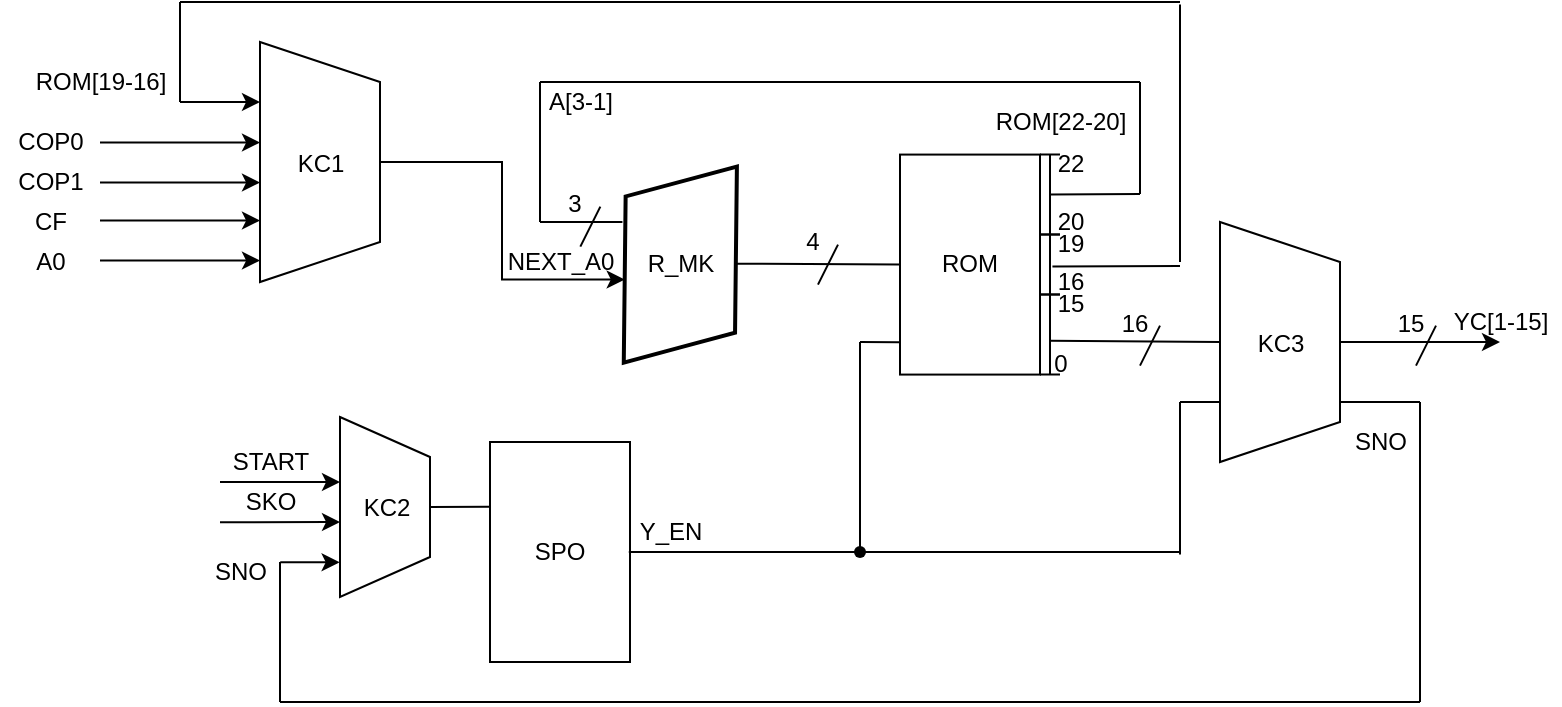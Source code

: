 <mxfile version="18.1.2" type="github">
  <diagram id="-gdg9htdJJ3zSSXaxXA8" name="Page-1">
    <mxGraphModel dx="978" dy="918" grid="0" gridSize="10" guides="1" tooltips="1" connect="1" arrows="1" fold="1" page="0" pageScale="1" pageWidth="827" pageHeight="1169" math="0" shadow="0">
      <root>
        <mxCell id="0" />
        <mxCell id="1" parent="0" />
        <mxCell id="AwsAyfKVxBf3ktl2MzY7-2" value="" style="shape=parallelogram;html=1;strokeWidth=2;perimeter=parallelogramPerimeter;whiteSpace=wrap;rounded=1;arcSize=0;size=0.28;rotation=-15;" vertex="1" parent="1">
          <mxGeometry x="310.17" y="-28.71" width="80" height="80" as="geometry" />
        </mxCell>
        <mxCell id="AwsAyfKVxBf3ktl2MzY7-3" value="R_MK" style="text;html=1;align=center;verticalAlign=middle;resizable=0;points=[];autosize=1;strokeColor=none;fillColor=none;" vertex="1" parent="1">
          <mxGeometry x="325.17" y="1.29" width="50" height="20" as="geometry" />
        </mxCell>
        <mxCell id="AwsAyfKVxBf3ktl2MzY7-4" value="" style="shape=trapezoid;perimeter=trapezoidPerimeter;whiteSpace=wrap;html=1;fixedSize=1;rotation=90;" vertex="1" parent="1">
          <mxGeometry x="110" y="-70" width="120" height="60" as="geometry" />
        </mxCell>
        <mxCell id="AwsAyfKVxBf3ktl2MzY7-5" value="KC1" style="text;html=1;align=center;verticalAlign=middle;resizable=0;points=[];autosize=1;strokeColor=none;fillColor=none;" vertex="1" parent="1">
          <mxGeometry x="150" y="-48.71" width="40" height="20" as="geometry" />
        </mxCell>
        <mxCell id="AwsAyfKVxBf3ktl2MzY7-6" value="" style="edgeStyle=elbowEdgeStyle;elbow=horizontal;endArrow=classic;html=1;rounded=0;exitX=0.5;exitY=0;exitDx=0;exitDy=0;entryX=0;entryY=0.5;entryDx=0;entryDy=0;" edge="1" parent="1" source="AwsAyfKVxBf3ktl2MzY7-4" target="AwsAyfKVxBf3ktl2MzY7-2">
          <mxGeometry width="50" height="50" relative="1" as="geometry">
            <mxPoint x="210" y="-40" as="sourcePoint" />
            <mxPoint x="260" y="-90" as="targetPoint" />
          </mxGeometry>
        </mxCell>
        <mxCell id="AwsAyfKVxBf3ktl2MzY7-7" value="NEXT_A0" style="text;html=1;align=center;verticalAlign=middle;resizable=0;points=[];autosize=1;strokeColor=none;fillColor=none;" vertex="1" parent="1">
          <mxGeometry x="255" width="70" height="20" as="geometry" />
        </mxCell>
        <mxCell id="AwsAyfKVxBf3ktl2MzY7-9" value="ROM" style="rounded=0;whiteSpace=wrap;html=1;" vertex="1" parent="1">
          <mxGeometry x="460" y="-43.71" width="70" height="110" as="geometry" />
        </mxCell>
        <mxCell id="AwsAyfKVxBf3ktl2MzY7-10" value="" style="endArrow=none;html=1;rounded=0;exitX=0.832;exitY=0.583;exitDx=0;exitDy=0;entryX=0;entryY=0.5;entryDx=0;entryDy=0;exitPerimeter=0;" edge="1" parent="1" source="AwsAyfKVxBf3ktl2MzY7-2" target="AwsAyfKVxBf3ktl2MzY7-9">
          <mxGeometry width="50" height="50" relative="1" as="geometry">
            <mxPoint x="410" y="100" as="sourcePoint" />
            <mxPoint x="460" y="50" as="targetPoint" />
          </mxGeometry>
        </mxCell>
        <mxCell id="AwsAyfKVxBf3ktl2MzY7-11" value="" style="endArrow=none;html=1;rounded=0;fontFamily=Helvetica;fontSize=18;" edge="1" parent="1">
          <mxGeometry width="50" height="50" relative="1" as="geometry">
            <mxPoint x="419.0" y="21.29" as="sourcePoint" />
            <mxPoint x="429.0" y="1.29" as="targetPoint" />
          </mxGeometry>
        </mxCell>
        <mxCell id="AwsAyfKVxBf3ktl2MzY7-12" value="4" style="text;html=1;align=center;verticalAlign=middle;resizable=0;points=[];autosize=1;strokeColor=none;fillColor=none;" vertex="1" parent="1">
          <mxGeometry x="406" y="-9.71" width="20" height="20" as="geometry" />
        </mxCell>
        <mxCell id="AwsAyfKVxBf3ktl2MzY7-13" value="" style="shape=crossbar;whiteSpace=wrap;html=1;rounded=1;direction=south;" vertex="1" parent="1">
          <mxGeometry x="530" y="-43.71" width="10" height="40" as="geometry" />
        </mxCell>
        <mxCell id="AwsAyfKVxBf3ktl2MzY7-14" value="22" style="text;html=1;align=center;verticalAlign=middle;resizable=0;points=[];autosize=1;strokeColor=none;fillColor=none;" vertex="1" parent="1">
          <mxGeometry x="530" y="-48.71" width="30" height="20" as="geometry" />
        </mxCell>
        <mxCell id="AwsAyfKVxBf3ktl2MzY7-15" value="20" style="text;html=1;align=center;verticalAlign=middle;resizable=0;points=[];autosize=1;strokeColor=none;fillColor=none;" vertex="1" parent="1">
          <mxGeometry x="530" y="-20" width="30" height="20" as="geometry" />
        </mxCell>
        <mxCell id="AwsAyfKVxBf3ktl2MzY7-16" value="" style="shape=crossbar;whiteSpace=wrap;html=1;rounded=1;direction=south;" vertex="1" parent="1">
          <mxGeometry x="530" y="26.29" width="10" height="40" as="geometry" />
        </mxCell>
        <mxCell id="AwsAyfKVxBf3ktl2MzY7-17" value="15" style="text;html=1;align=center;verticalAlign=middle;resizable=0;points=[];autosize=1;strokeColor=none;fillColor=none;" vertex="1" parent="1">
          <mxGeometry x="530" y="21.29" width="30" height="20" as="geometry" />
        </mxCell>
        <mxCell id="AwsAyfKVxBf3ktl2MzY7-18" value="0" style="text;html=1;align=center;verticalAlign=middle;resizable=0;points=[];autosize=1;strokeColor=none;fillColor=none;" vertex="1" parent="1">
          <mxGeometry x="530" y="51.29" width="20" height="20" as="geometry" />
        </mxCell>
        <mxCell id="AwsAyfKVxBf3ktl2MzY7-19" value="" style="shape=trapezoid;perimeter=trapezoidPerimeter;whiteSpace=wrap;html=1;fixedSize=1;rotation=90;" vertex="1" parent="1">
          <mxGeometry x="590" y="20" width="120" height="60" as="geometry" />
        </mxCell>
        <mxCell id="AwsAyfKVxBf3ktl2MzY7-20" value="KC3" style="text;html=1;align=center;verticalAlign=middle;resizable=0;points=[];autosize=1;strokeColor=none;fillColor=none;" vertex="1" parent="1">
          <mxGeometry x="630" y="41.29" width="40" height="20" as="geometry" />
        </mxCell>
        <mxCell id="AwsAyfKVxBf3ktl2MzY7-21" value="" style="endArrow=none;html=1;rounded=0;exitX=0.576;exitY=0.512;exitDx=0;exitDy=0;entryX=0.5;entryY=1;entryDx=0;entryDy=0;exitPerimeter=0;" edge="1" parent="1" source="AwsAyfKVxBf3ktl2MzY7-16" target="AwsAyfKVxBf3ktl2MzY7-19">
          <mxGeometry width="50" height="50" relative="1" as="geometry">
            <mxPoint x="387.544" y="20.83" as="sourcePoint" />
            <mxPoint x="470" y="21.29" as="targetPoint" />
          </mxGeometry>
        </mxCell>
        <mxCell id="AwsAyfKVxBf3ktl2MzY7-22" value="" style="endArrow=none;html=1;rounded=0;fontFamily=Helvetica;fontSize=18;" edge="1" parent="1">
          <mxGeometry width="50" height="50" relative="1" as="geometry">
            <mxPoint x="580.0" y="61.79" as="sourcePoint" />
            <mxPoint x="590.0" y="41.79" as="targetPoint" />
          </mxGeometry>
        </mxCell>
        <mxCell id="AwsAyfKVxBf3ktl2MzY7-23" value="16" style="text;html=1;align=center;verticalAlign=middle;resizable=0;points=[];autosize=1;strokeColor=none;fillColor=none;" vertex="1" parent="1">
          <mxGeometry x="562" y="30.79" width="30" height="20" as="geometry" />
        </mxCell>
        <mxCell id="AwsAyfKVxBf3ktl2MzY7-24" value="" style="endArrow=classic;html=1;rounded=0;exitX=0.5;exitY=0;exitDx=0;exitDy=0;" edge="1" parent="1" source="AwsAyfKVxBf3ktl2MzY7-19">
          <mxGeometry width="50" height="50" relative="1" as="geometry">
            <mxPoint x="640" y="100" as="sourcePoint" />
            <mxPoint x="760" y="50" as="targetPoint" />
          </mxGeometry>
        </mxCell>
        <mxCell id="AwsAyfKVxBf3ktl2MzY7-25" value="" style="endArrow=none;html=1;rounded=0;fontFamily=Helvetica;fontSize=18;" edge="1" parent="1">
          <mxGeometry width="50" height="50" relative="1" as="geometry">
            <mxPoint x="718.0" y="61.79" as="sourcePoint" />
            <mxPoint x="728.0" y="41.79" as="targetPoint" />
          </mxGeometry>
        </mxCell>
        <mxCell id="AwsAyfKVxBf3ktl2MzY7-26" value="15" style="text;html=1;align=center;verticalAlign=middle;resizable=0;points=[];autosize=1;strokeColor=none;fillColor=none;" vertex="1" parent="1">
          <mxGeometry x="700" y="30.79" width="30" height="20" as="geometry" />
        </mxCell>
        <mxCell id="AwsAyfKVxBf3ktl2MzY7-27" value="YC[1-15]" style="text;html=1;align=center;verticalAlign=middle;resizable=0;points=[];autosize=1;strokeColor=none;fillColor=none;" vertex="1" parent="1">
          <mxGeometry x="730" y="30.29" width="60" height="20" as="geometry" />
        </mxCell>
        <mxCell id="AwsAyfKVxBf3ktl2MzY7-28" value="" style="endArrow=none;html=1;rounded=0;entryX=0.5;entryY=0.5;entryDx=0;entryDy=0;entryPerimeter=0;" edge="1" parent="1" target="AwsAyfKVxBf3ktl2MzY7-13">
          <mxGeometry width="50" height="50" relative="1" as="geometry">
            <mxPoint x="580" y="-24" as="sourcePoint" />
            <mxPoint x="520" y="50" as="targetPoint" />
          </mxGeometry>
        </mxCell>
        <mxCell id="AwsAyfKVxBf3ktl2MzY7-29" value="" style="endArrow=none;html=1;rounded=0;" edge="1" parent="1">
          <mxGeometry width="50" height="50" relative="1" as="geometry">
            <mxPoint x="580" y="-80" as="sourcePoint" />
            <mxPoint x="580" y="-24" as="targetPoint" />
          </mxGeometry>
        </mxCell>
        <mxCell id="AwsAyfKVxBf3ktl2MzY7-30" value="" style="endArrow=none;html=1;rounded=0;" edge="1" parent="1">
          <mxGeometry width="50" height="50" relative="1" as="geometry">
            <mxPoint x="280" y="-80" as="sourcePoint" />
            <mxPoint x="580" y="-80" as="targetPoint" />
          </mxGeometry>
        </mxCell>
        <mxCell id="AwsAyfKVxBf3ktl2MzY7-31" value="" style="endArrow=none;html=1;rounded=0;" edge="1" parent="1">
          <mxGeometry width="50" height="50" relative="1" as="geometry">
            <mxPoint x="280" y="-80" as="sourcePoint" />
            <mxPoint x="280" y="-10" as="targetPoint" />
          </mxGeometry>
        </mxCell>
        <mxCell id="AwsAyfKVxBf3ktl2MzY7-32" value="" style="endArrow=none;html=1;rounded=0;entryX=0.219;entryY=0.15;entryDx=0;entryDy=0;entryPerimeter=0;" edge="1" parent="1" target="AwsAyfKVxBf3ktl2MzY7-2">
          <mxGeometry width="50" height="50" relative="1" as="geometry">
            <mxPoint x="280" y="-10" as="sourcePoint" />
            <mxPoint x="400" y="-30" as="targetPoint" />
          </mxGeometry>
        </mxCell>
        <mxCell id="AwsAyfKVxBf3ktl2MzY7-33" value="" style="endArrow=none;html=1;rounded=0;fontFamily=Helvetica;fontSize=18;" edge="1" parent="1">
          <mxGeometry width="50" height="50" relative="1" as="geometry">
            <mxPoint x="300.17" y="2.29" as="sourcePoint" />
            <mxPoint x="310.17" y="-17.71" as="targetPoint" />
          </mxGeometry>
        </mxCell>
        <mxCell id="AwsAyfKVxBf3ktl2MzY7-34" value="3" style="text;html=1;align=center;verticalAlign=middle;resizable=0;points=[];autosize=1;strokeColor=none;fillColor=none;" vertex="1" parent="1">
          <mxGeometry x="287.17" y="-28.71" width="20" height="20" as="geometry" />
        </mxCell>
        <mxCell id="AwsAyfKVxBf3ktl2MzY7-35" value="A[3-1]" style="text;html=1;align=center;verticalAlign=middle;resizable=0;points=[];autosize=1;strokeColor=none;fillColor=none;" vertex="1" parent="1">
          <mxGeometry x="275.17" y="-80" width="50" height="20" as="geometry" />
        </mxCell>
        <mxCell id="AwsAyfKVxBf3ktl2MzY7-36" value="" style="shape=crossbar;whiteSpace=wrap;html=1;rounded=1;direction=south;" vertex="1" parent="1">
          <mxGeometry x="530" y="-3.71" width="10" height="30" as="geometry" />
        </mxCell>
        <mxCell id="AwsAyfKVxBf3ktl2MzY7-37" value="19" style="text;html=1;align=center;verticalAlign=middle;resizable=0;points=[];autosize=1;strokeColor=none;fillColor=none;" vertex="1" parent="1">
          <mxGeometry x="530" y="-8.71" width="30" height="20" as="geometry" />
        </mxCell>
        <mxCell id="AwsAyfKVxBf3ktl2MzY7-38" value="16" style="text;html=1;align=center;verticalAlign=middle;resizable=0;points=[];autosize=1;strokeColor=none;fillColor=none;" vertex="1" parent="1">
          <mxGeometry x="530" y="10.29" width="30" height="20" as="geometry" />
        </mxCell>
        <mxCell id="AwsAyfKVxBf3ktl2MzY7-39" value="" style="endArrow=none;html=1;rounded=0;entryX=0.207;entryY=0.095;entryDx=0;entryDy=0;entryPerimeter=0;" edge="1" parent="1" target="AwsAyfKVxBf3ktl2MzY7-38">
          <mxGeometry width="50" height="50" relative="1" as="geometry">
            <mxPoint x="600" y="12" as="sourcePoint" />
            <mxPoint x="545" y="-13.71" as="targetPoint" />
          </mxGeometry>
        </mxCell>
        <mxCell id="AwsAyfKVxBf3ktl2MzY7-40" value="" style="endArrow=none;html=1;rounded=0;" edge="1" parent="1">
          <mxGeometry width="50" height="50" relative="1" as="geometry">
            <mxPoint x="600" y="-118.71" as="sourcePoint" />
            <mxPoint x="600" y="10" as="targetPoint" />
          </mxGeometry>
        </mxCell>
        <mxCell id="AwsAyfKVxBf3ktl2MzY7-41" value="" style="endArrow=none;html=1;rounded=0;" edge="1" parent="1">
          <mxGeometry width="50" height="50" relative="1" as="geometry">
            <mxPoint x="100" y="-120" as="sourcePoint" />
            <mxPoint x="600" y="-120" as="targetPoint" />
          </mxGeometry>
        </mxCell>
        <mxCell id="AwsAyfKVxBf3ktl2MzY7-42" value="" style="endArrow=none;html=1;rounded=0;" edge="1" parent="1">
          <mxGeometry width="50" height="50" relative="1" as="geometry">
            <mxPoint x="100" y="-120" as="sourcePoint" />
            <mxPoint x="100" y="-70" as="targetPoint" />
          </mxGeometry>
        </mxCell>
        <mxCell id="AwsAyfKVxBf3ktl2MzY7-43" value="" style="endArrow=classic;html=1;rounded=0;" edge="1" parent="1">
          <mxGeometry width="50" height="50" relative="1" as="geometry">
            <mxPoint x="100" y="-70" as="sourcePoint" />
            <mxPoint x="140" y="-70" as="targetPoint" />
          </mxGeometry>
        </mxCell>
        <mxCell id="AwsAyfKVxBf3ktl2MzY7-44" value="ROM[19-16]" style="text;html=1;align=center;verticalAlign=middle;resizable=0;points=[];autosize=1;strokeColor=none;fillColor=none;" vertex="1" parent="1">
          <mxGeometry x="20" y="-90" width="80" height="20" as="geometry" />
        </mxCell>
        <mxCell id="AwsAyfKVxBf3ktl2MzY7-45" value="" style="endArrow=classic;html=1;rounded=0;exitX=0.5;exitY=0;exitDx=0;exitDy=0;" edge="1" parent="1">
          <mxGeometry width="50" height="50" relative="1" as="geometry">
            <mxPoint x="60" y="-49.71" as="sourcePoint" />
            <mxPoint x="140" y="-49.71" as="targetPoint" />
          </mxGeometry>
        </mxCell>
        <mxCell id="AwsAyfKVxBf3ktl2MzY7-46" value="" style="endArrow=classic;html=1;rounded=0;exitX=0.5;exitY=0;exitDx=0;exitDy=0;" edge="1" parent="1">
          <mxGeometry width="50" height="50" relative="1" as="geometry">
            <mxPoint x="60" y="-29.71" as="sourcePoint" />
            <mxPoint x="140" y="-29.71" as="targetPoint" />
          </mxGeometry>
        </mxCell>
        <mxCell id="AwsAyfKVxBf3ktl2MzY7-47" value="" style="endArrow=classic;html=1;rounded=0;exitX=0.5;exitY=0;exitDx=0;exitDy=0;" edge="1" parent="1">
          <mxGeometry width="50" height="50" relative="1" as="geometry">
            <mxPoint x="60" y="-10.71" as="sourcePoint" />
            <mxPoint x="140" y="-10.71" as="targetPoint" />
          </mxGeometry>
        </mxCell>
        <mxCell id="AwsAyfKVxBf3ktl2MzY7-48" value="" style="endArrow=classic;html=1;rounded=0;exitX=0.5;exitY=0;exitDx=0;exitDy=0;" edge="1" parent="1">
          <mxGeometry width="50" height="50" relative="1" as="geometry">
            <mxPoint x="60" y="9.29" as="sourcePoint" />
            <mxPoint x="140" y="9.29" as="targetPoint" />
          </mxGeometry>
        </mxCell>
        <mxCell id="AwsAyfKVxBf3ktl2MzY7-49" value="COP0" style="text;html=1;align=center;verticalAlign=middle;resizable=0;points=[];autosize=1;strokeColor=none;fillColor=none;" vertex="1" parent="1">
          <mxGeometry x="10" y="-60" width="50" height="20" as="geometry" />
        </mxCell>
        <mxCell id="AwsAyfKVxBf3ktl2MzY7-50" value="COP1" style="text;html=1;align=center;verticalAlign=middle;resizable=0;points=[];autosize=1;strokeColor=none;fillColor=none;" vertex="1" parent="1">
          <mxGeometry x="10" y="-40" width="50" height="20" as="geometry" />
        </mxCell>
        <mxCell id="AwsAyfKVxBf3ktl2MzY7-51" value="CF" style="text;html=1;align=center;verticalAlign=middle;resizable=0;points=[];autosize=1;strokeColor=none;fillColor=none;" vertex="1" parent="1">
          <mxGeometry x="20" y="-20" width="30" height="20" as="geometry" />
        </mxCell>
        <mxCell id="AwsAyfKVxBf3ktl2MzY7-52" value="A0" style="text;html=1;align=center;verticalAlign=middle;resizable=0;points=[];autosize=1;strokeColor=none;fillColor=none;" vertex="1" parent="1">
          <mxGeometry x="20" width="30" height="20" as="geometry" />
        </mxCell>
        <mxCell id="AwsAyfKVxBf3ktl2MzY7-53" value="ROM[22-20]" style="text;html=1;align=center;verticalAlign=middle;resizable=0;points=[];autosize=1;strokeColor=none;fillColor=none;" vertex="1" parent="1">
          <mxGeometry x="500" y="-70" width="80" height="20" as="geometry" />
        </mxCell>
        <mxCell id="AwsAyfKVxBf3ktl2MzY7-55" value="SPO" style="rounded=0;whiteSpace=wrap;html=1;" vertex="1" parent="1">
          <mxGeometry x="255" y="100" width="70" height="110" as="geometry" />
        </mxCell>
        <mxCell id="AwsAyfKVxBf3ktl2MzY7-56" value="" style="endArrow=none;html=1;rounded=0;exitDx=0;exitDy=0;startArrow=none;" edge="1" parent="1" source="AwsAyfKVxBf3ktl2MzY7-66">
          <mxGeometry width="50" height="50" relative="1" as="geometry">
            <mxPoint x="380" y="110" as="sourcePoint" />
            <mxPoint x="440" y="155" as="targetPoint" />
          </mxGeometry>
        </mxCell>
        <mxCell id="AwsAyfKVxBf3ktl2MzY7-57" value="Y_EN" style="text;html=1;align=center;verticalAlign=middle;resizable=0;points=[];autosize=1;strokeColor=none;fillColor=none;" vertex="1" parent="1">
          <mxGeometry x="320" y="135" width="50" height="20" as="geometry" />
        </mxCell>
        <mxCell id="AwsAyfKVxBf3ktl2MzY7-59" value="" style="endArrow=none;html=1;rounded=0;" edge="1" parent="1">
          <mxGeometry width="50" height="50" relative="1" as="geometry">
            <mxPoint x="440" y="155" as="sourcePoint" />
            <mxPoint x="440" y="50" as="targetPoint" />
          </mxGeometry>
        </mxCell>
        <mxCell id="AwsAyfKVxBf3ktl2MzY7-60" value="" style="endArrow=none;html=1;rounded=0;exitX=-0.004;exitY=0.853;exitDx=0;exitDy=0;exitPerimeter=0;" edge="1" parent="1" source="AwsAyfKVxBf3ktl2MzY7-9">
          <mxGeometry width="50" height="50" relative="1" as="geometry">
            <mxPoint x="370" y="70" as="sourcePoint" />
            <mxPoint x="440" y="50" as="targetPoint" />
          </mxGeometry>
        </mxCell>
        <mxCell id="AwsAyfKVxBf3ktl2MzY7-62" value="" style="endArrow=none;html=1;rounded=0;" edge="1" parent="1">
          <mxGeometry width="50" height="50" relative="1" as="geometry">
            <mxPoint x="440" y="155" as="sourcePoint" />
            <mxPoint x="600" y="155" as="targetPoint" />
          </mxGeometry>
        </mxCell>
        <mxCell id="AwsAyfKVxBf3ktl2MzY7-63" value="" style="endArrow=none;html=1;rounded=0;" edge="1" parent="1">
          <mxGeometry width="50" height="50" relative="1" as="geometry">
            <mxPoint x="600" y="156.29" as="sourcePoint" />
            <mxPoint x="600" y="80" as="targetPoint" />
          </mxGeometry>
        </mxCell>
        <mxCell id="AwsAyfKVxBf3ktl2MzY7-64" value="" style="endArrow=none;html=1;rounded=0;exitX=0.75;exitY=1;exitDx=0;exitDy=0;" edge="1" parent="1" source="AwsAyfKVxBf3ktl2MzY7-19">
          <mxGeometry width="50" height="50" relative="1" as="geometry">
            <mxPoint x="469.72" y="60.12" as="sourcePoint" />
            <mxPoint x="600" y="80" as="targetPoint" />
          </mxGeometry>
        </mxCell>
        <mxCell id="AwsAyfKVxBf3ktl2MzY7-66" value="" style="shape=waypoint;sketch=0;fillStyle=solid;size=6;pointerEvents=1;points=[];fillColor=none;resizable=0;rotatable=0;perimeter=centerPerimeter;snapToPoint=1;" vertex="1" parent="1">
          <mxGeometry x="420" y="135" width="40" height="40" as="geometry" />
        </mxCell>
        <mxCell id="AwsAyfKVxBf3ktl2MzY7-67" value="" style="endArrow=none;html=1;rounded=0;exitX=0.088;exitY=1.002;exitDx=0;exitDy=0;exitPerimeter=0;" edge="1" parent="1" source="AwsAyfKVxBf3ktl2MzY7-57" target="AwsAyfKVxBf3ktl2MzY7-66">
          <mxGeometry width="50" height="50" relative="1" as="geometry">
            <mxPoint x="330" y="155" as="sourcePoint" />
            <mxPoint x="440" y="155" as="targetPoint" />
          </mxGeometry>
        </mxCell>
        <mxCell id="AwsAyfKVxBf3ktl2MzY7-68" value="" style="endArrow=none;html=1;rounded=0;entryX=0.75;entryY=0;entryDx=0;entryDy=0;" edge="1" parent="1" target="AwsAyfKVxBf3ktl2MzY7-19">
          <mxGeometry width="50" height="50" relative="1" as="geometry">
            <mxPoint x="720" y="80" as="sourcePoint" />
            <mxPoint x="610" y="90" as="targetPoint" />
          </mxGeometry>
        </mxCell>
        <mxCell id="AwsAyfKVxBf3ktl2MzY7-69" value="" style="endArrow=none;html=1;rounded=0;" edge="1" parent="1">
          <mxGeometry width="50" height="50" relative="1" as="geometry">
            <mxPoint x="720" y="230" as="sourcePoint" />
            <mxPoint x="720" y="80" as="targetPoint" />
          </mxGeometry>
        </mxCell>
        <mxCell id="AwsAyfKVxBf3ktl2MzY7-70" value="" style="endArrow=none;html=1;rounded=0;" edge="1" parent="1">
          <mxGeometry width="50" height="50" relative="1" as="geometry">
            <mxPoint x="150" y="230" as="sourcePoint" />
            <mxPoint x="720" y="230" as="targetPoint" />
          </mxGeometry>
        </mxCell>
        <mxCell id="AwsAyfKVxBf3ktl2MzY7-72" value="SNO" style="text;html=1;align=center;verticalAlign=middle;resizable=0;points=[];autosize=1;strokeColor=none;fillColor=none;" vertex="1" parent="1">
          <mxGeometry x="680" y="90" width="40" height="20" as="geometry" />
        </mxCell>
        <mxCell id="AwsAyfKVxBf3ktl2MzY7-73" value="" style="endArrow=none;html=1;rounded=0;" edge="1" parent="1">
          <mxGeometry width="50" height="50" relative="1" as="geometry">
            <mxPoint x="150" y="160" as="sourcePoint" />
            <mxPoint x="150" y="230" as="targetPoint" />
          </mxGeometry>
        </mxCell>
        <mxCell id="AwsAyfKVxBf3ktl2MzY7-75" value="SNO" style="text;html=1;align=center;verticalAlign=middle;resizable=0;points=[];autosize=1;strokeColor=none;fillColor=none;" vertex="1" parent="1">
          <mxGeometry x="110" y="155" width="40" height="20" as="geometry" />
        </mxCell>
        <mxCell id="AwsAyfKVxBf3ktl2MzY7-76" value="" style="endArrow=classic;html=1;rounded=0;" edge="1" parent="1">
          <mxGeometry width="50" height="50" relative="1" as="geometry">
            <mxPoint x="120" y="120" as="sourcePoint" />
            <mxPoint x="180" y="120" as="targetPoint" />
          </mxGeometry>
        </mxCell>
        <mxCell id="AwsAyfKVxBf3ktl2MzY7-77" value="START" style="text;html=1;align=center;verticalAlign=middle;resizable=0;points=[];autosize=1;strokeColor=none;fillColor=none;" vertex="1" parent="1">
          <mxGeometry x="120" y="100" width="50" height="20" as="geometry" />
        </mxCell>
        <mxCell id="AwsAyfKVxBf3ktl2MzY7-78" value="" style="endArrow=classic;html=1;rounded=0;" edge="1" parent="1">
          <mxGeometry width="50" height="50" relative="1" as="geometry">
            <mxPoint x="120" y="140.14" as="sourcePoint" />
            <mxPoint x="180" y="140" as="targetPoint" />
          </mxGeometry>
        </mxCell>
        <mxCell id="AwsAyfKVxBf3ktl2MzY7-79" value="SKO" style="text;html=1;align=center;verticalAlign=middle;resizable=0;points=[];autosize=1;strokeColor=none;fillColor=none;" vertex="1" parent="1">
          <mxGeometry x="125" y="120" width="40" height="20" as="geometry" />
        </mxCell>
        <mxCell id="AwsAyfKVxBf3ktl2MzY7-80" value="" style="shape=trapezoid;perimeter=trapezoidPerimeter;whiteSpace=wrap;html=1;fixedSize=1;rotation=90;" vertex="1" parent="1">
          <mxGeometry x="157.5" y="110" width="90" height="45" as="geometry" />
        </mxCell>
        <mxCell id="AwsAyfKVxBf3ktl2MzY7-81" value="" style="endArrow=classic;html=1;rounded=0;exitX=1.003;exitY=0.256;exitDx=0;exitDy=0;exitPerimeter=0;entryX=0.807;entryY=1.004;entryDx=0;entryDy=0;entryPerimeter=0;" edge="1" parent="1" source="AwsAyfKVxBf3ktl2MzY7-75" target="AwsAyfKVxBf3ktl2MzY7-80">
          <mxGeometry width="50" height="50" relative="1" as="geometry">
            <mxPoint x="290" y="160" as="sourcePoint" />
            <mxPoint x="340" y="110" as="targetPoint" />
          </mxGeometry>
        </mxCell>
        <mxCell id="AwsAyfKVxBf3ktl2MzY7-82" value="" style="endArrow=none;html=1;rounded=0;exitX=0.5;exitY=0;exitDx=0;exitDy=0;entryX=-0.006;entryY=0.294;entryDx=0;entryDy=0;entryPerimeter=0;" edge="1" parent="1" source="AwsAyfKVxBf3ktl2MzY7-80" target="AwsAyfKVxBf3ktl2MzY7-55">
          <mxGeometry width="50" height="50" relative="1" as="geometry">
            <mxPoint x="387.544" y="20.83" as="sourcePoint" />
            <mxPoint x="470.0" y="21.29" as="targetPoint" />
          </mxGeometry>
        </mxCell>
        <mxCell id="AwsAyfKVxBf3ktl2MzY7-83" value="KC2" style="text;html=1;align=center;verticalAlign=middle;resizable=0;points=[];autosize=1;strokeColor=none;fillColor=none;" vertex="1" parent="1">
          <mxGeometry x="182.5" y="122.5" width="40" height="20" as="geometry" />
        </mxCell>
      </root>
    </mxGraphModel>
  </diagram>
</mxfile>
